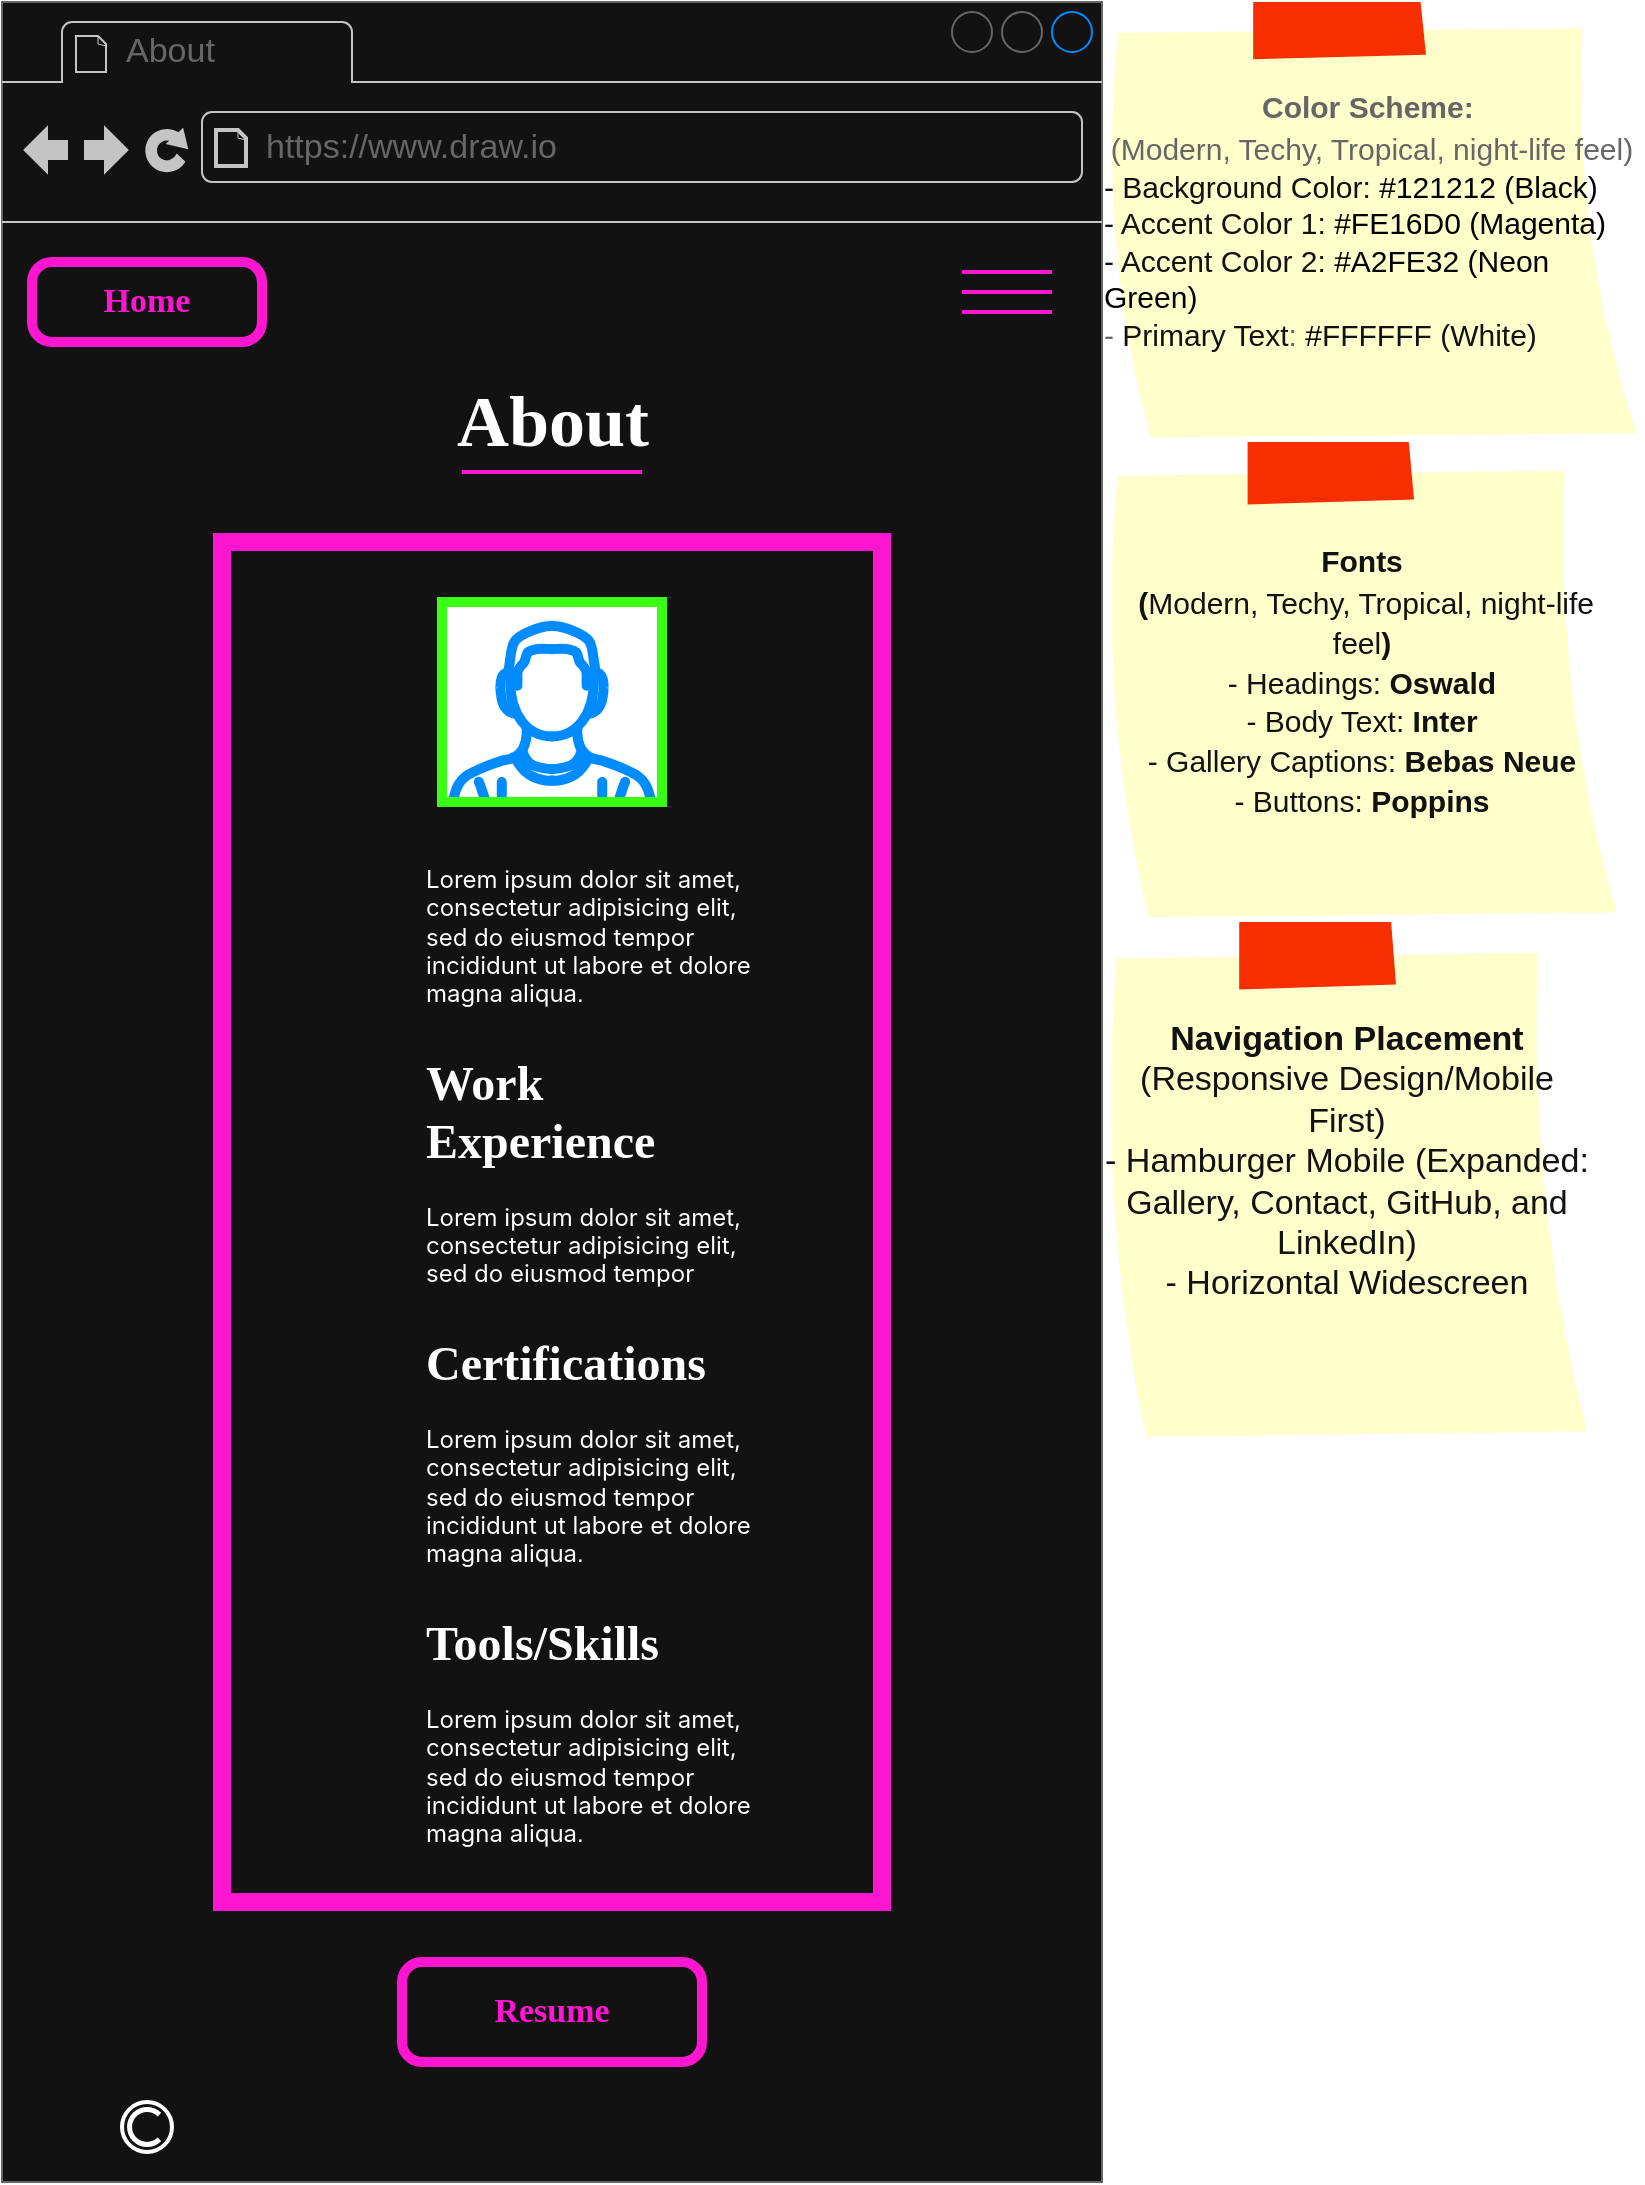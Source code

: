 <mxfile>
    <diagram id="YjC-V1jiLNOm3QlCypXk" name="Page-1">
        <mxGraphModel dx="1662" dy="1002" grid="1" gridSize="10" guides="1" tooltips="1" connect="1" arrows="1" fold="1" page="1" pageScale="1" pageWidth="850" pageHeight="1100" math="0" shadow="0">
            <root>
                <mxCell id="0"/>
                <mxCell id="1" parent="0"/>
                <mxCell id="2" value="" style="strokeWidth=1;shadow=0;dashed=0;align=center;html=1;shape=mxgraph.mockup.containers.browserWindow;rSize=0;strokeColor=#666666;strokeColor2=#008cff;strokeColor3=#c4c4c4;mainText=,;recursiveResize=0;fillColor=#121212;" parent="1" vertex="1">
                    <mxGeometry x="30" y="10" width="550" height="1090" as="geometry"/>
                </mxCell>
                <mxCell id="3" value="About" style="strokeWidth=1;shadow=0;dashed=0;align=center;html=1;shape=mxgraph.mockup.containers.anchor;fontSize=17;fontColor=#666666;align=left;" parent="2" vertex="1">
                    <mxGeometry x="60" y="12" width="110" height="26" as="geometry"/>
                </mxCell>
                <mxCell id="4" value="https://www.draw.io" style="strokeWidth=1;shadow=0;dashed=0;align=center;html=1;shape=mxgraph.mockup.containers.anchor;rSize=0;fontSize=17;fontColor=#666666;align=left;" parent="2" vertex="1">
                    <mxGeometry x="130" y="60" width="250" height="26" as="geometry"/>
                </mxCell>
                <mxCell id="6" value="" style="strokeColor=#FFFFFF;verticalLabelPosition=bottom;shadow=0;dashed=0;verticalAlign=top;strokeWidth=2;html=1;shape=mxgraph.mockup.misc.copyrightIcon;labelBorderColor=none;fontColor=#333333;fillColor=#121212;" parent="2" vertex="1">
                    <mxGeometry x="60" y="1050" width="25" height="25" as="geometry"/>
                </mxCell>
                <mxCell id="22" value="" style="rounded=0;whiteSpace=wrap;html=1;fillColor=#121212;strokeColor=#FE16D0;strokeWidth=9;" parent="2" vertex="1">
                    <mxGeometry x="110" y="270" width="330" height="680" as="geometry"/>
                </mxCell>
                <mxCell id="17" value="&lt;h1 style=&quot;margin-top: 0px;&quot;&gt;&lt;font style=&quot;color: rgb(255, 255, 255);&quot; data-font-src=&quot;https://fonts.googleapis.com/css?family=Oswald&quot; face=&quot;Oswald&quot;&gt;Work Experience&lt;/font&gt;&lt;/h1&gt;&lt;p&gt;&lt;font&gt;&lt;font style=&quot;&quot; data-font-src=&quot;https://fonts.googleapis.com/css?family=Inter&quot; face=&quot;Inter&quot;&gt;&lt;font style=&quot;color: rgb(255, 255, 255);&quot;&gt;Lorem ipsum dolor sit amet, consectetur adipisicing elit, sed do eiusmod tempor incididunt ut labore et dolore magna aliqua&lt;/font&gt;&lt;/font&gt;&lt;font style=&quot;color: rgb(255, 255, 255);&quot;&gt;.&lt;/font&gt;&lt;/font&gt;&lt;/p&gt;" style="text;html=1;whiteSpace=wrap;overflow=hidden;rounded=0;" parent="2" vertex="1">
                    <mxGeometry x="210" y="520" width="180" height="120" as="geometry"/>
                </mxCell>
                <mxCell id="23" value="" style="verticalLabelPosition=bottom;shadow=0;dashed=0;align=center;html=1;verticalAlign=top;strokeWidth=5;shape=mxgraph.mockup.containers.userMale;strokeColor=#39FF14;strokeColor2=#008cff;" parent="2" vertex="1">
                    <mxGeometry x="220" y="300" width="110" height="100" as="geometry"/>
                </mxCell>
                <mxCell id="37" value="&lt;font style=&quot;color: rgb(254, 22, 208);&quot; data-font-src=&quot;https://fonts.googleapis.com/css?family=Poppins&quot; face=&quot;Poppins&quot;&gt;Resume&lt;/font&gt;" style="strokeWidth=5;shadow=0;dashed=0;align=center;html=1;shape=mxgraph.mockup.buttons.button;strokeColor=#FE16D0;fontColor=#ffffff;mainText=;buttonStyle=round;fontSize=17;fontStyle=1;fillColor=#121212;whiteSpace=wrap;labelBorderColor=none;" parent="2" vertex="1">
                    <mxGeometry x="200" y="980" width="150" height="50" as="geometry"/>
                </mxCell>
                <mxCell id="38" value="&lt;h1 style=&quot;margin-top: 0px;&quot;&gt;&lt;br&gt;&lt;/h1&gt;&lt;p&gt;&lt;font&gt;&lt;font style=&quot;&quot; data-font-src=&quot;https://fonts.googleapis.com/css?family=Inter&quot; face=&quot;Inter&quot;&gt;&lt;font style=&quot;color: rgb(255, 255, 255);&quot;&gt;Lorem ipsum dolor sit amet, consectetur adipisicing elit, sed do eiusmod tempor incididunt ut labore et dolore magna aliqua&lt;/font&gt;&lt;/font&gt;&lt;font style=&quot;color: rgb(255, 255, 255);&quot;&gt;.&lt;/font&gt;&lt;/font&gt;&lt;/p&gt;" style="text;html=1;whiteSpace=wrap;overflow=hidden;rounded=0;" parent="2" vertex="1">
                    <mxGeometry x="210" y="380" width="180" height="130" as="geometry"/>
                </mxCell>
                <mxCell id="39" value="&lt;h1 style=&quot;margin-top: 0px;&quot;&gt;&lt;font style=&quot;color: rgb(255, 255, 255);&quot; data-font-src=&quot;https://fonts.googleapis.com/css?family=Oswald&quot; face=&quot;Oswald&quot;&gt;Certifications&lt;/font&gt;&lt;/h1&gt;&lt;p&gt;&lt;font&gt;&lt;font style=&quot;&quot; data-font-src=&quot;https://fonts.googleapis.com/css?family=Inter&quot; face=&quot;Inter&quot;&gt;&lt;font style=&quot;color: rgb(255, 255, 255);&quot;&gt;Lorem ipsum dolor sit amet, consectetur adipisicing elit, sed do eiusmod tempor incididunt ut labore et dolore magna aliqua&lt;/font&gt;&lt;/font&gt;&lt;font style=&quot;color: rgb(255, 255, 255);&quot;&gt;.&lt;/font&gt;&lt;/font&gt;&lt;/p&gt;" style="text;html=1;whiteSpace=wrap;overflow=hidden;rounded=0;" parent="2" vertex="1">
                    <mxGeometry x="210" y="660" width="180" height="120" as="geometry"/>
                </mxCell>
                <mxCell id="40" value="&lt;h1 style=&quot;margin-top: 0px;&quot;&gt;&lt;font style=&quot;color: rgb(255, 255, 255);&quot; data-font-src=&quot;https://fonts.googleapis.com/css?family=Oswald&quot; face=&quot;Oswald&quot;&gt;Tools/Skills&lt;/font&gt;&lt;/h1&gt;&lt;p&gt;&lt;font&gt;&lt;font style=&quot;&quot; data-font-src=&quot;https://fonts.googleapis.com/css?family=Inter&quot; face=&quot;Inter&quot;&gt;&lt;font style=&quot;color: rgb(255, 255, 255);&quot;&gt;Lorem ipsum dolor sit amet, consectetur adipisicing elit, sed do eiusmod tempor incididunt ut labore et dolore magna aliqua&lt;/font&gt;&lt;/font&gt;&lt;font style=&quot;color: rgb(255, 255, 255);&quot;&gt;.&lt;/font&gt;&lt;/font&gt;&lt;/p&gt;" style="text;html=1;whiteSpace=wrap;overflow=hidden;rounded=0;" parent="2" vertex="1">
                    <mxGeometry x="210" y="800" width="170" height="130" as="geometry"/>
                </mxCell>
                <mxCell id="41" value="&lt;font data-font-src=&quot;https://fonts.googleapis.com/css?family=Poppins&quot; face=&quot;Poppins&quot; style=&quot;color: rgb(254, 22, 208);&quot;&gt;Home&lt;/font&gt;" style="strokeWidth=5;shadow=0;dashed=0;align=center;html=1;shape=mxgraph.mockup.buttons.button;strokeColor=#FE16D0;fontColor=#ffffff;mainText=;buttonStyle=round;fontSize=17;fontStyle=1;fillColor=#121212;whiteSpace=wrap;fontFamily=Oswald;fontSource=https%3A%2F%2Ffonts.googleapis.com%2Fcss%3Ffamily%3DOswald;textShadow=0;labelBackgroundColor=none;gradientColor=none;" parent="2" vertex="1">
                    <mxGeometry x="15" y="130" width="115" height="40" as="geometry"/>
                </mxCell>
                <mxCell id="42" value="" style="line;strokeWidth=2;html=1;strokeColor=#FE16D0;" parent="2" vertex="1">
                    <mxGeometry x="480" y="130" width="45" height="10" as="geometry"/>
                </mxCell>
                <mxCell id="43" value="" style="line;strokeWidth=2;html=1;strokeColor=#FE16D0;" parent="2" vertex="1">
                    <mxGeometry x="480" y="140" width="45" height="10" as="geometry"/>
                </mxCell>
                <mxCell id="44" value="" style="line;strokeWidth=2;html=1;strokeColor=#FE16D0;" parent="2" vertex="1">
                    <mxGeometry x="480" y="150" width="45" height="10" as="geometry"/>
                </mxCell>
                <mxCell id="45" value="&lt;h2&gt;&lt;font face=&quot;Oswald&quot; style=&quot;color: rgb(255, 255, 255);&quot;&gt;About&lt;/font&gt;&lt;/h2&gt;" style="text;strokeColor=none;fillColor=none;html=1;fontSize=24;fontStyle=1;verticalAlign=middle;align=center;" vertex="1" parent="2">
                    <mxGeometry x="225" y="190" width="100" height="40" as="geometry"/>
                </mxCell>
                <mxCell id="46" value="" style="line;strokeWidth=2;html=1;strokeColor=#FE16D0;" vertex="1" parent="2">
                    <mxGeometry x="230" y="230" width="90" height="10" as="geometry"/>
                </mxCell>
                <mxCell id="34" value="&lt;div style=&quot;&quot;&gt;&lt;font style=&quot;font-size: 15px;&quot;&gt;&lt;b style=&quot;background-color: transparent;&quot;&gt;Color Scheme:&lt;/b&gt;&lt;span style=&quot;background-color: transparent;&quot;&gt;&amp;nbsp;&lt;/span&gt;&lt;/font&gt;&lt;/div&gt;&lt;div style=&quot;&quot;&gt;&lt;span style=&quot;background-color: transparent;&quot;&gt;&lt;font style=&quot;font-size: 15px;&quot;&gt;(Modern, Techy, Tropical, night-life feel)&lt;/font&gt;&lt;/span&gt;&lt;/div&gt;&lt;font style=&quot;color: rgb(18, 18, 18); font-size: 15px;&quot;&gt;&lt;div style=&quot;text-align: left;&quot;&gt;&lt;span style=&quot;background-color: transparent;&quot;&gt;- Background Color:&amp;nbsp;&lt;/span&gt;&lt;span style=&quot;background-color: transparent; line-height: 18.4px; color: rgb(0, 0, 0);&quot;&gt;#&lt;span style=&quot;line-height: 15.333px; color: rgb(0, 0, 0);&quot;&gt;121212&lt;/span&gt;&lt;span style=&quot;color: rgb(0, 0, 0);&quot;&gt;&lt;/span&gt;&amp;nbsp;(Black)&lt;/span&gt;&lt;/div&gt;&lt;font face=&quot;Helvetica&quot;&gt;&lt;div style=&quot;text-align: left;&quot;&gt;&lt;span style=&quot;background-color: transparent;&quot;&gt;- Accent Color 1:&amp;nbsp;&lt;/span&gt;&lt;span style=&quot;background-color: transparent; line-height: 18.4px; color: rgb(0, 0, 0);&quot;&gt;#&lt;/span&gt;&lt;span style=&quot;background-color: transparent; line-height: 18.4px; color: rgb(0, 0, 0);&quot;&gt;&lt;font&gt;FE16D0&lt;/font&gt;&lt;/span&gt;&lt;span style=&quot;background-color: transparent; line-height: 18.4px; color: rgb(0, 0, 0);&quot;&gt;&amp;nbsp;(Magenta)&lt;/span&gt;&lt;/div&gt;&lt;div style=&quot;text-align: left;&quot;&gt;&lt;span style=&quot;background-color: transparent;&quot;&gt;- Accent Color 2:&amp;nbsp;&lt;/span&gt;&lt;span style=&quot;background-color: transparent; line-height: 18.4px; color: rgb(0, 0, 0);&quot;&gt;#&lt;/span&gt;&lt;span style=&quot;background-color: transparent; line-height: 18.4px; color: rgb(0, 0, 0);&quot;&gt;&lt;font&gt;A2FE32&lt;/font&gt;&lt;/span&gt;&lt;span style=&quot;background-color: transparent; line-height: 18.4px; color: rgb(0, 0, 0);&quot;&gt;&amp;nbsp;(Neon Green)&lt;/span&gt;&lt;/div&gt;&lt;/font&gt;&lt;/font&gt;&lt;div&gt;&lt;div style=&quot;text-align: left;&quot;&gt;&lt;font style=&quot;font-size: 15px;&quot;&gt;&lt;span style=&quot;scrollbar-color: light-dark(#e2e2e2, #4b4b4b)&lt;br/&gt;&#x9;&#x9;&#x9;&#x9;&#x9;light-dark(#fbfbfb, var(--dark-panel-color)); line-height: 18.4px;&quot;&gt;&lt;span style=&quot;scrollbar-color: light-dark(#e2e2e2, #4b4b4b)&lt;br/&gt;&#x9;&#x9;&#x9;&#x9;&#x9;light-dark(#fbfbfb, var(--dark-panel-color)); line-height: 18.4px;&quot;&gt;&lt;font style=&quot;&quot; face=&quot;Helvetica&quot;&gt;&lt;span style=&quot;color: rgb(102, 102, 102);&quot;&gt;- &lt;/span&gt;&lt;span style=&quot;color: rgb(102, 102, 102);&quot;&gt;&lt;font style=&quot;color: rgb(18, 18, 18);&quot;&gt;Primary Text&lt;/font&gt;&lt;/span&gt;&lt;span style=&quot;color: rgb(102, 102, 102);&quot;&gt;:&amp;nbsp;&lt;/span&gt;&lt;span style=&quot;color: rgb(0, 0, 0); scrollbar-color: light-dark(#e2e2e2, #4b4b4b)&lt;br/&gt;&#x9;&#x9;&#x9;&#x9;&#x9;light-dark(#fbfbfb, var(--dark-panel-color)); line-height: 18.4px;&quot;&gt;#&lt;/span&gt;&lt;/font&gt;&lt;/span&gt;&lt;/span&gt;&lt;span style=&quot;color: light-dark(rgb(18, 18, 18), rgb(222, 222, 222)); background-color: transparent;&quot;&gt;&lt;font&gt;FFFFFF&lt;/font&gt;&lt;/span&gt;&lt;span style=&quot;color: light-dark(rgb(18, 18, 18), rgb(222, 222, 222)); background-color: transparent;&quot;&gt;&amp;nbsp;(White)&lt;/span&gt;&lt;/font&gt;&lt;/div&gt;&lt;/div&gt;" style="strokeWidth=1;shadow=0;dashed=0;align=center;html=1;shape=mxgraph.mockup.text.stickyNote2;fontColor=#666666;mainText=;fontSize=17;whiteSpace=wrap;fillColor=#ffffcc;strokeColor=#F62E00;" parent="1" vertex="1">
                    <mxGeometry x="580" y="10" width="270" height="220" as="geometry"/>
                </mxCell>
                <mxCell id="35" value="&lt;b&gt;&lt;font style=&quot;font-size: 15px; color: rgb(18, 18, 18);&quot;&gt;Fonts&lt;/font&gt;&lt;/b&gt;&lt;div&gt;&lt;font style=&quot;font-size: 15px; color: rgb(18, 18, 18);&quot;&gt;&lt;b&gt;&amp;nbsp;(&lt;/b&gt;&lt;span&gt;Modern, Techy, Tropical, night-life feel&lt;/span&gt;&lt;b&gt;)&lt;/b&gt;&lt;br&gt;&lt;div style=&quot;&quot;&gt;&lt;span style=&quot;background-color: transparent;&quot;&gt;- Headings: &lt;b&gt;Oswald&lt;/b&gt;&lt;/span&gt;&lt;/div&gt;&lt;/font&gt;&lt;div style=&quot;&quot;&gt;&lt;font style=&quot;font-size: 15px; color: rgb(18, 18, 18);&quot;&gt;&lt;span&gt;- Body Text: &lt;b&gt;Inter&lt;/b&gt;&lt;/span&gt;&lt;br&gt;&lt;/font&gt;&lt;/div&gt;&lt;div style=&quot;&quot;&gt;&lt;font style=&quot;font-size: 15px; color: rgb(18, 18, 18);&quot;&gt;&lt;span&gt;- Gallery Captions: &lt;b&gt;Bebas Neue&lt;/b&gt;&lt;/span&gt;&lt;span&gt;&lt;br&gt;&lt;/span&gt;&lt;/font&gt;&lt;/div&gt;&lt;div style=&quot;&quot;&gt;&lt;span&gt;&lt;font style=&quot;font-size: 15px; color: rgb(18, 18, 18);&quot;&gt;- Buttons: &lt;b style=&quot;&quot;&gt;Poppins&lt;/b&gt;&lt;/font&gt;&lt;/span&gt;&lt;span style=&quot;color: rgb(102, 102, 102);&quot;&gt;&lt;br&gt;&lt;/span&gt;&lt;/div&gt;&lt;/div&gt;" style="strokeWidth=1;shadow=0;dashed=0;align=center;html=1;shape=mxgraph.mockup.text.stickyNote2;fontColor=#666666;mainText=;fontSize=17;whiteSpace=wrap;fillColor=#ffffcc;strokeColor=#F62E00;" parent="1" vertex="1">
                    <mxGeometry x="580" y="230" width="260" height="240" as="geometry"/>
                </mxCell>
                <mxCell id="36" value="&lt;font style=&quot;color: rgb(18, 18, 18);&quot;&gt;&lt;b&gt;Navigation&lt;/b&gt; &lt;b&gt;Placement&lt;/b&gt;&lt;br&gt;(Responsive Design/Mobile First)&lt;br&gt;&lt;/font&gt;&lt;div&gt;&lt;font style=&quot;color: rgb(18, 18, 18);&quot;&gt;- Hamburger Mobile (Expanded: Gallery, Contact, GitHub, and LinkedIn)&lt;br&gt;- Horizontal Widescreen&lt;br&gt;&lt;/font&gt;&lt;span style=&quot;color: rgba(0, 0, 0, 0); font-family: monospace; font-size: 0px; text-align: start;&quot;&gt;%3CmxGraphModel%3E%3Croot%3E%3CmxCell%20id%3D%220%22%2F%3E%3CmxCell%20id%3D%221%22%20parent%3D%220%22%2F%3E%3CmxCell%20id%3D%222%22%20value%3D%22Fonts%3A%26amp%3Bnbsp%3B%26lt%3Bbr%26gt%3B-%22%20style%3D%22strokeWidth%3D1%3Bshadow%3D0%3Bdashed%3D0%3Balign%3Dcenter%3Bhtml%3D1%3Bshape%3Dmxgraph.mockup.text.stickyNote2%3BfontColor%3D%23666666%3BmainText%3D%3BfontSize%3D17%3BwhiteSpace%3Dwrap%3BfillColor%3D%23ffffcc%3BstrokeColor%3D%23F62E00%3B%22%20vertex%3D%221%22%20parent%3D%221%22%3E%3CmxGeometry%20x%3D%22370%22%20y%3D%2240%22%20width%3D%22280%22%20height%3D%22240%22%20as%3D%22geometry%22%2F%3E%3C%2FmxCell%3E%3C%2Froot%3E%3C%2FmxGraphModel%3E&lt;/span&gt;&lt;/div&gt;" style="strokeWidth=1;shadow=0;dashed=0;align=center;html=1;shape=mxgraph.mockup.text.stickyNote2;fontColor=#666666;mainText=;fontSize=17;whiteSpace=wrap;fillColor=#ffffcc;strokeColor=#F62E00;" parent="1" vertex="1">
                    <mxGeometry x="580" y="470" width="245" height="260" as="geometry"/>
                </mxCell>
            </root>
        </mxGraphModel>
    </diagram>
</mxfile>